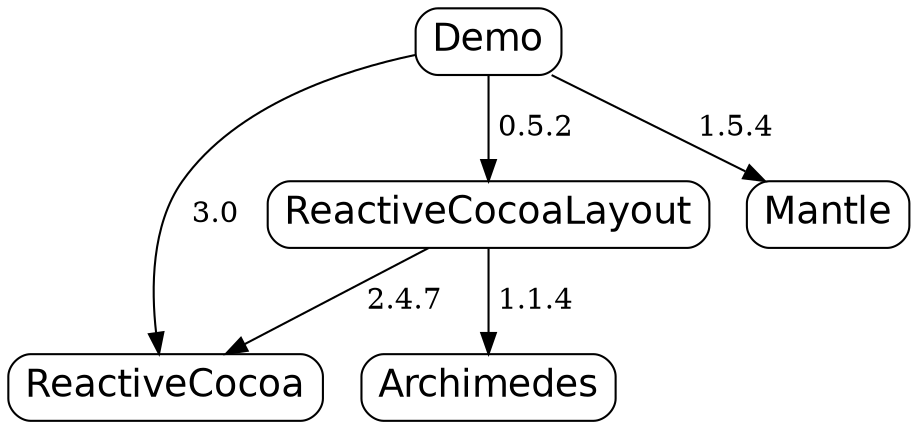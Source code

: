 digraph dependencygraph {
    center=1;
    node [shape=box, style=rounded, color=black, fontcolor=black, height=0.45, fontsize=18, fontname=Helvetica];
    edge [color=black];

    Demo -> ReactiveCocoa [label=" 3.0 "];
    Demo -> ReactiveCocoaLayout [label=" 0.5.2 "];
    ReactiveCocoaLayout -> Archimedes [label=" 1.1.4 "];
    ReactiveCocoaLayout -> ReactiveCocoa [label=" 2.4.7 "];
    Demo -> Mantle [label=" 1.5.4 "];
}

